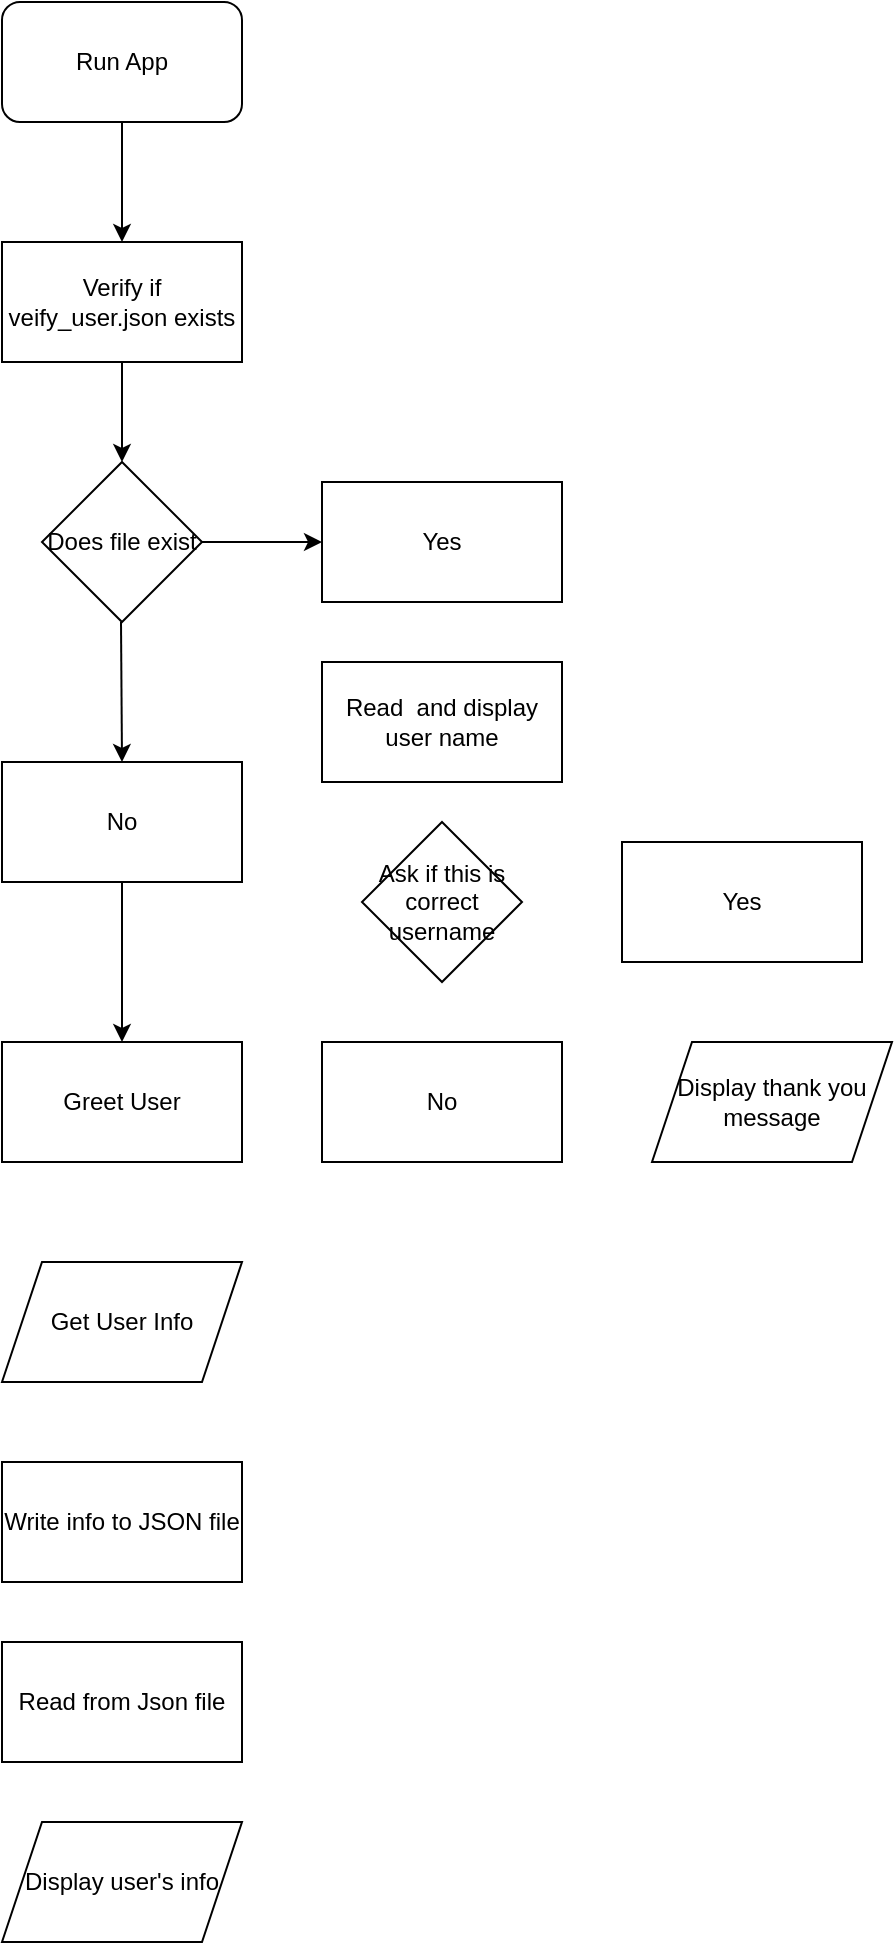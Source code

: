 <mxfile>
    <diagram id="QfDMIO7poXJCt77AwYqa" name="Page-1">
        <mxGraphModel dx="682" dy="725" grid="1" gridSize="10" guides="1" tooltips="1" connect="1" arrows="1" fold="1" page="1" pageScale="1" pageWidth="850" pageHeight="1100" math="0" shadow="0">
            <root>
                <mxCell id="0"/>
                <mxCell id="1" parent="0"/>
                <mxCell id="2" value="Run App" style="rounded=1;whiteSpace=wrap;html=1;" vertex="1" parent="1">
                    <mxGeometry x="40" y="30" width="120" height="60" as="geometry"/>
                </mxCell>
                <mxCell id="3" value="Verify if veify_user.json exists" style="rounded=0;whiteSpace=wrap;html=1;align=center;" vertex="1" parent="1">
                    <mxGeometry x="40" y="150" width="120" height="60" as="geometry"/>
                </mxCell>
                <mxCell id="4" value="Does file exist" style="rhombus;whiteSpace=wrap;html=1;" vertex="1" parent="1">
                    <mxGeometry x="60" y="260" width="80" height="80" as="geometry"/>
                </mxCell>
                <mxCell id="5" value="No" style="rounded=0;whiteSpace=wrap;html=1;" vertex="1" parent="1">
                    <mxGeometry x="40" y="410" width="120" height="60" as="geometry"/>
                </mxCell>
                <mxCell id="6" value="Yes" style="rounded=0;whiteSpace=wrap;html=1;" vertex="1" parent="1">
                    <mxGeometry x="200" y="270" width="120" height="60" as="geometry"/>
                </mxCell>
                <mxCell id="7" value="" style="endArrow=classic;html=1;exitX=0.5;exitY=1;exitDx=0;exitDy=0;" edge="1" parent="1" source="2" target="3">
                    <mxGeometry width="50" height="50" relative="1" as="geometry">
                        <mxPoint x="90" y="90" as="sourcePoint"/>
                        <mxPoint x="140" y="40" as="targetPoint"/>
                    </mxGeometry>
                </mxCell>
                <mxCell id="8" value="" style="endArrow=classic;html=1;exitX=0.5;exitY=1;exitDx=0;exitDy=0;entryX=0.5;entryY=0;entryDx=0;entryDy=0;" edge="1" parent="1" source="3" target="4">
                    <mxGeometry width="50" height="50" relative="1" as="geometry">
                        <mxPoint x="99.5" y="220" as="sourcePoint"/>
                        <mxPoint x="99.5" y="280" as="targetPoint"/>
                    </mxGeometry>
                </mxCell>
                <mxCell id="9" value="" style="endArrow=classic;html=1;exitX=0.5;exitY=1;exitDx=0;exitDy=0;" edge="1" parent="1">
                    <mxGeometry width="50" height="50" relative="1" as="geometry">
                        <mxPoint x="99.5" y="340" as="sourcePoint"/>
                        <mxPoint x="100" y="410" as="targetPoint"/>
                    </mxGeometry>
                </mxCell>
                <mxCell id="10" value="" style="endArrow=classic;html=1;exitX=1;exitY=0.5;exitDx=0;exitDy=0;entryX=0;entryY=0.5;entryDx=0;entryDy=0;" edge="1" parent="1" source="4" target="6">
                    <mxGeometry width="50" height="50" relative="1" as="geometry">
                        <mxPoint x="259.5" y="120" as="sourcePoint"/>
                        <mxPoint x="259.5" y="180" as="targetPoint"/>
                    </mxGeometry>
                </mxCell>
                <mxCell id="11" value="Greet User&lt;br&gt;" style="rounded=0;whiteSpace=wrap;html=1;" vertex="1" parent="1">
                    <mxGeometry x="40" y="550" width="120" height="60" as="geometry"/>
                </mxCell>
                <mxCell id="12" value="Get User Info" style="shape=parallelogram;perimeter=parallelogramPerimeter;whiteSpace=wrap;html=1;fixedSize=1;" vertex="1" parent="1">
                    <mxGeometry x="40" y="660" width="120" height="60" as="geometry"/>
                </mxCell>
                <mxCell id="13" value="Write info to JSON file" style="rounded=0;whiteSpace=wrap;html=1;" vertex="1" parent="1">
                    <mxGeometry x="40" y="760" width="120" height="60" as="geometry"/>
                </mxCell>
                <mxCell id="14" value="Read from Json file" style="rounded=0;whiteSpace=wrap;html=1;" vertex="1" parent="1">
                    <mxGeometry x="40" y="850" width="120" height="60" as="geometry"/>
                </mxCell>
                <mxCell id="15" value="Display user's info" style="shape=parallelogram;perimeter=parallelogramPerimeter;whiteSpace=wrap;html=1;fixedSize=1;" vertex="1" parent="1">
                    <mxGeometry x="40" y="940" width="120" height="60" as="geometry"/>
                </mxCell>
                <mxCell id="16" value="Read&amp;nbsp; and display user name" style="rounded=0;whiteSpace=wrap;html=1;" vertex="1" parent="1">
                    <mxGeometry x="200" y="360" width="120" height="60" as="geometry"/>
                </mxCell>
                <mxCell id="18" value="Ask if this is correct username" style="rhombus;whiteSpace=wrap;html=1;" vertex="1" parent="1">
                    <mxGeometry x="220" y="440" width="80" height="80" as="geometry"/>
                </mxCell>
                <mxCell id="19" value="Yes" style="rounded=0;whiteSpace=wrap;html=1;" vertex="1" parent="1">
                    <mxGeometry x="350" y="450" width="120" height="60" as="geometry"/>
                </mxCell>
                <mxCell id="20" value="Display thank you message" style="shape=parallelogram;perimeter=parallelogramPerimeter;whiteSpace=wrap;html=1;fixedSize=1;" vertex="1" parent="1">
                    <mxGeometry x="365" y="550" width="120" height="60" as="geometry"/>
                </mxCell>
                <mxCell id="21" value="No" style="rounded=0;whiteSpace=wrap;html=1;" vertex="1" parent="1">
                    <mxGeometry x="200" y="550" width="120" height="60" as="geometry"/>
                </mxCell>
                <mxCell id="23" value="" style="endArrow=classic;html=1;entryX=0.5;entryY=0;entryDx=0;entryDy=0;" edge="1" parent="1" source="5" target="11">
                    <mxGeometry width="50" height="50" relative="1" as="geometry">
                        <mxPoint x="100" y="520" as="sourcePoint"/>
                        <mxPoint x="100" y="540.711" as="targetPoint"/>
                    </mxGeometry>
                </mxCell>
            </root>
        </mxGraphModel>
    </diagram>
</mxfile>